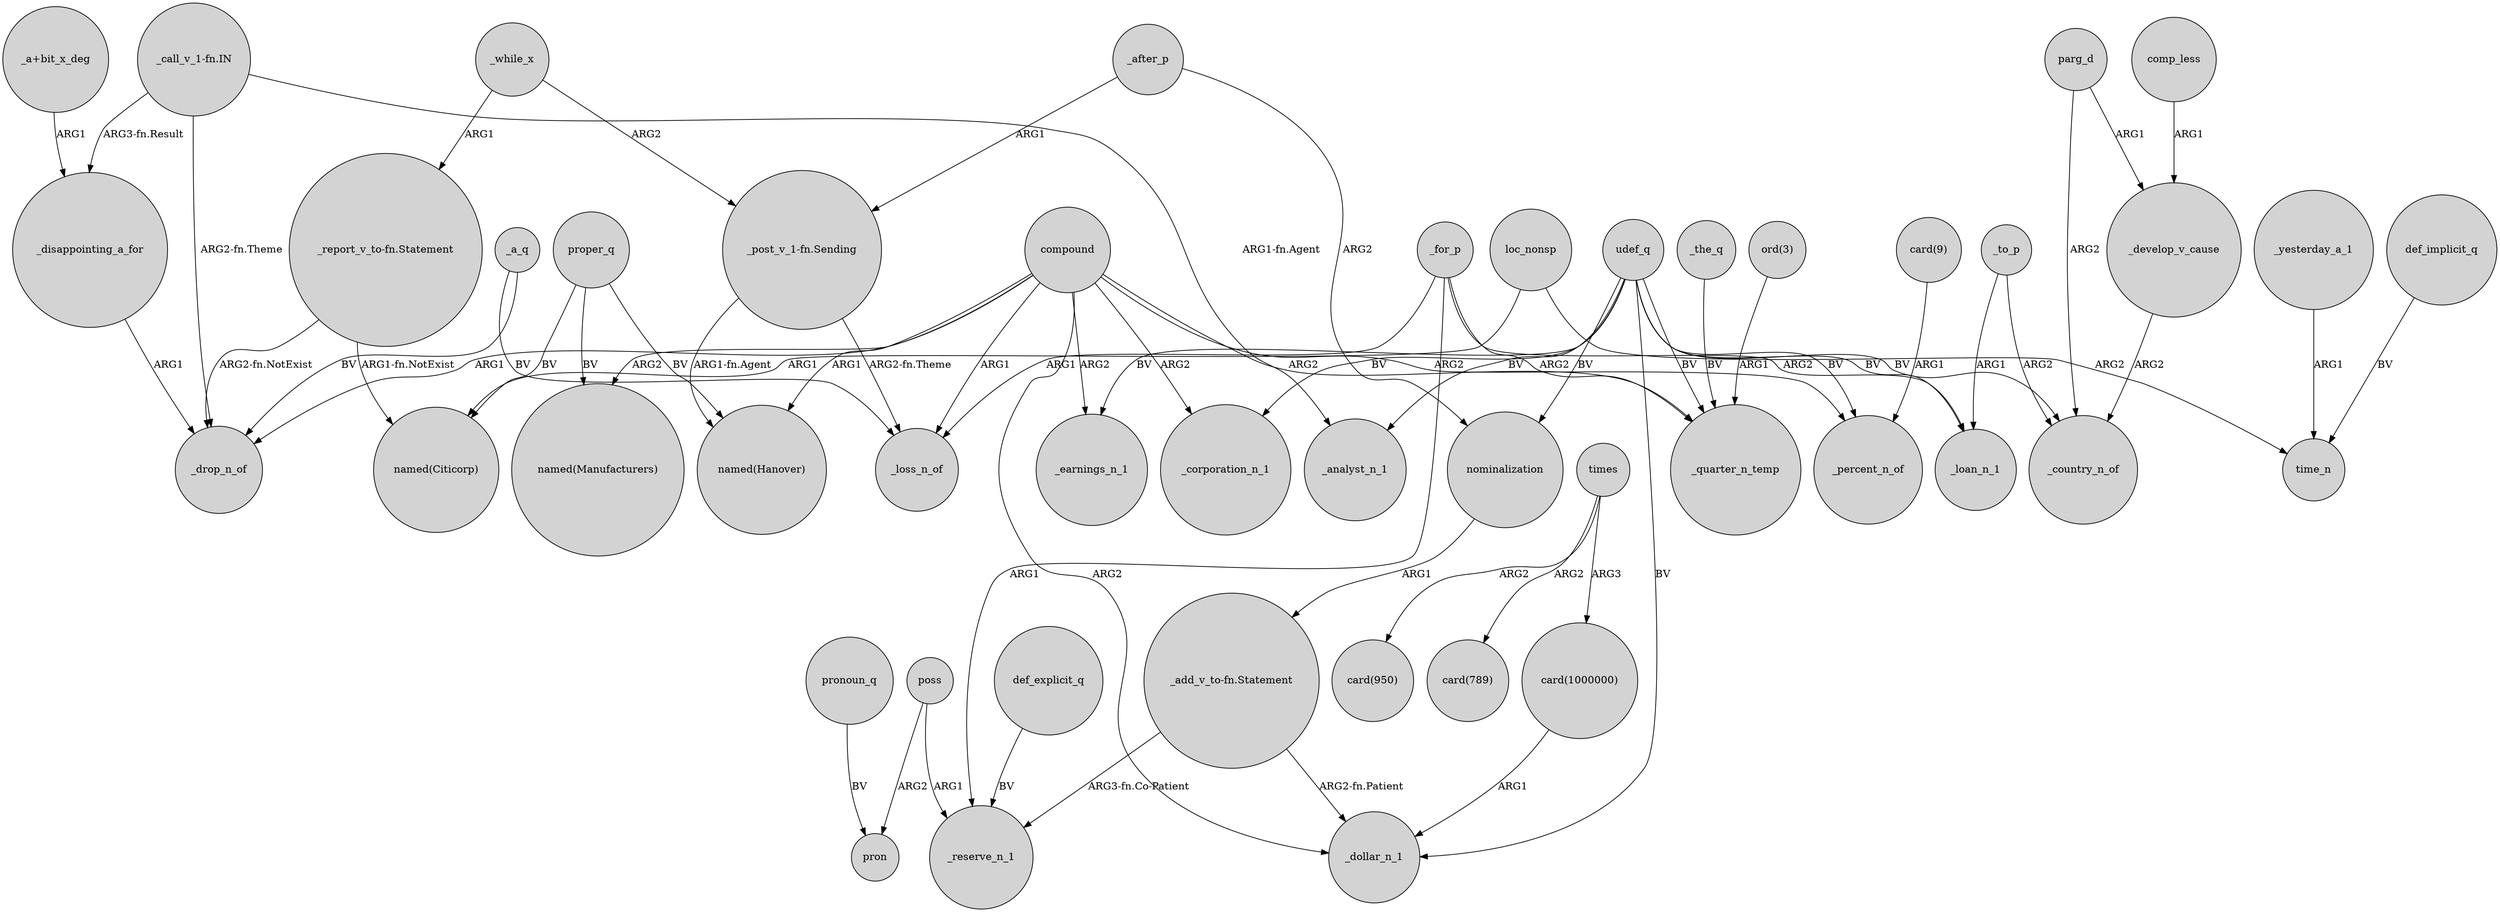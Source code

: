 digraph {
	node [shape=circle style=filled]
	"_post_v_1-fn.Sending" -> "named(Hanover)" [label="ARG1-fn.Agent"]
	_develop_v_cause -> _country_n_of [label=ARG2]
	"_post_v_1-fn.Sending" -> _loss_n_of [label="ARG2-fn.Theme"]
	"card(1000000)" -> _dollar_n_1 [label=ARG1]
	_yesterday_a_1 -> time_n [label=ARG1]
	"card(9)" -> _percent_n_of [label=ARG1]
	compound -> _quarter_n_temp [label=ARG2]
	"_call_v_1-fn.IN" -> _drop_n_of [label="ARG2-fn.Theme"]
	_while_x -> "_post_v_1-fn.Sending" [label=ARG2]
	comp_less -> _develop_v_cause [label=ARG1]
	poss -> pron [label=ARG2]
	nominalization -> "_add_v_to-fn.Statement" [label=ARG1]
	_a_q -> _loss_n_of [label=BV]
	proper_q -> "named(Citicorp)" [label=BV]
	parg_d -> _country_n_of [label=ARG2]
	udef_q -> _loan_n_1 [label=BV]
	udef_q -> _earnings_n_1 [label=BV]
	"_call_v_1-fn.IN" -> _analyst_n_1 [label="ARG1-fn.Agent"]
	compound -> _corporation_n_1 [label=ARG2]
	_the_q -> _quarter_n_temp [label=BV]
	_a_q -> _drop_n_of [label=BV]
	compound -> _drop_n_of [label=ARG1]
	_for_p -> _quarter_n_temp [label=ARG2]
	proper_q -> "named(Manufacturers)" [label=BV]
	parg_d -> _develop_v_cause [label=ARG1]
	compound -> _percent_n_of [label=ARG2]
	"_add_v_to-fn.Statement" -> _dollar_n_1 [label="ARG2-fn.Patient"]
	loc_nonsp -> time_n [label=ARG2]
	udef_q -> _country_n_of [label=BV]
	udef_q -> _corporation_n_1 [label=BV]
	times -> "card(950)" [label=ARG2]
	pronoun_q -> pron [label=BV]
	"_call_v_1-fn.IN" -> _disappointing_a_for [label="ARG3-fn.Result"]
	"ord(3)" -> _quarter_n_temp [label=ARG1]
	times -> "card(1000000)" [label=ARG3]
	times -> "card(789)" [label=ARG2]
	_disappointing_a_for -> _drop_n_of [label=ARG1]
	_for_p -> _loss_n_of [label=ARG1]
	_for_p -> _reserve_n_1 [label=ARG1]
	udef_q -> nominalization [label=BV]
	"_add_v_to-fn.Statement" -> _reserve_n_1 [label="ARG3-fn.Co-Patient"]
	poss -> _reserve_n_1 [label=ARG1]
	_to_p -> _country_n_of [label=ARG2]
	_for_p -> _loan_n_1 [label=ARG2]
	proper_q -> "named(Hanover)" [label=BV]
	compound -> "named(Manufacturers)" [label=ARG2]
	compound -> _loss_n_of [label=ARG1]
	def_explicit_q -> _reserve_n_1 [label=BV]
	"_report_v_to-fn.Statement" -> _drop_n_of [label="ARG2-fn.NotExist"]
	udef_q -> _percent_n_of [label=BV]
	"_a+bit_x_deg" -> _disappointing_a_for [label=ARG1]
	udef_q -> _quarter_n_temp [label=BV]
	compound -> _earnings_n_1 [label=ARG2]
	"_report_v_to-fn.Statement" -> "named(Citicorp)" [label="ARG1-fn.NotExist"]
	compound -> "named(Hanover)" [label=ARG1]
	_while_x -> "_report_v_to-fn.Statement" [label=ARG1]
	compound -> _dollar_n_1 [label=ARG2]
	_after_p -> "_post_v_1-fn.Sending" [label=ARG1]
	_after_p -> nominalization [label=ARG2]
	_to_p -> _loan_n_1 [label=ARG1]
	udef_q -> _analyst_n_1 [label=BV]
	udef_q -> _dollar_n_1 [label=BV]
	def_implicit_q -> time_n [label=BV]
	loc_nonsp -> "named(Citicorp)" [label=ARG1]
}
